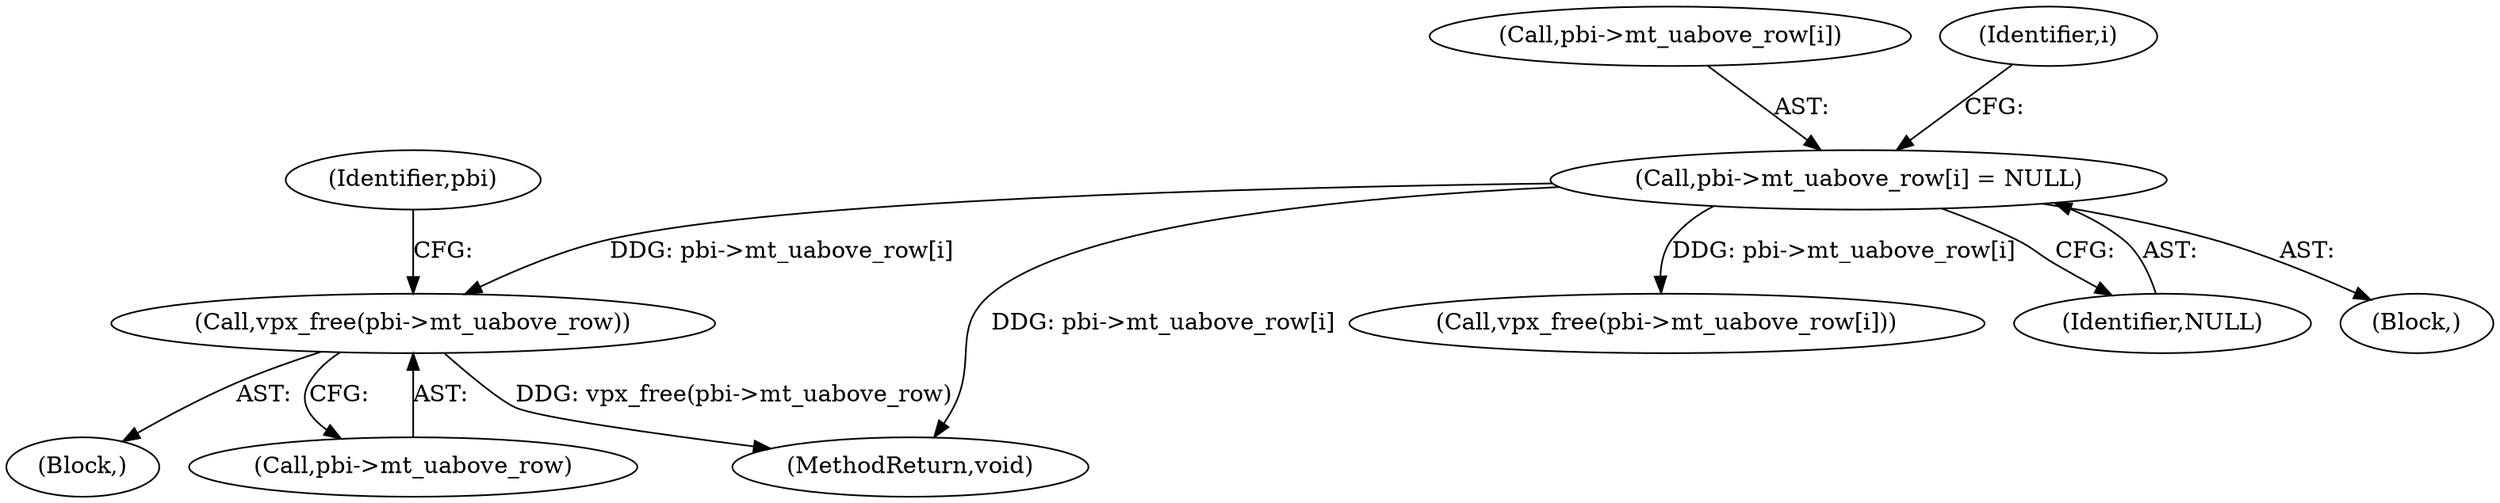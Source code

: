 digraph "1_Android_6886e8e0a9db2dbad723dc37a548233e004b33bc_3@API" {
"1000186" [label="(Call,vpx_free(pbi->mt_uabove_row))"];
"1000179" [label="(Call,pbi->mt_uabove_row[i] = NULL)"];
"1000173" [label="(Call,vpx_free(pbi->mt_uabove_row[i]))"];
"1000180" [label="(Call,pbi->mt_uabove_row[i])"];
"1000171" [label="(Identifier,i)"];
"1000162" [label="(Block,)"];
"1000187" [label="(Call,pbi->mt_uabove_row)"];
"1000192" [label="(Identifier,pbi)"];
"1000343" [label="(MethodReturn,void)"];
"1000185" [label="(Identifier,NULL)"];
"1000179" [label="(Call,pbi->mt_uabove_row[i] = NULL)"];
"1000172" [label="(Block,)"];
"1000186" [label="(Call,vpx_free(pbi->mt_uabove_row))"];
"1000186" -> "1000162"  [label="AST: "];
"1000186" -> "1000187"  [label="CFG: "];
"1000187" -> "1000186"  [label="AST: "];
"1000192" -> "1000186"  [label="CFG: "];
"1000186" -> "1000343"  [label="DDG: vpx_free(pbi->mt_uabove_row)"];
"1000179" -> "1000186"  [label="DDG: pbi->mt_uabove_row[i]"];
"1000179" -> "1000172"  [label="AST: "];
"1000179" -> "1000185"  [label="CFG: "];
"1000180" -> "1000179"  [label="AST: "];
"1000185" -> "1000179"  [label="AST: "];
"1000171" -> "1000179"  [label="CFG: "];
"1000179" -> "1000343"  [label="DDG: pbi->mt_uabove_row[i]"];
"1000179" -> "1000173"  [label="DDG: pbi->mt_uabove_row[i]"];
}
